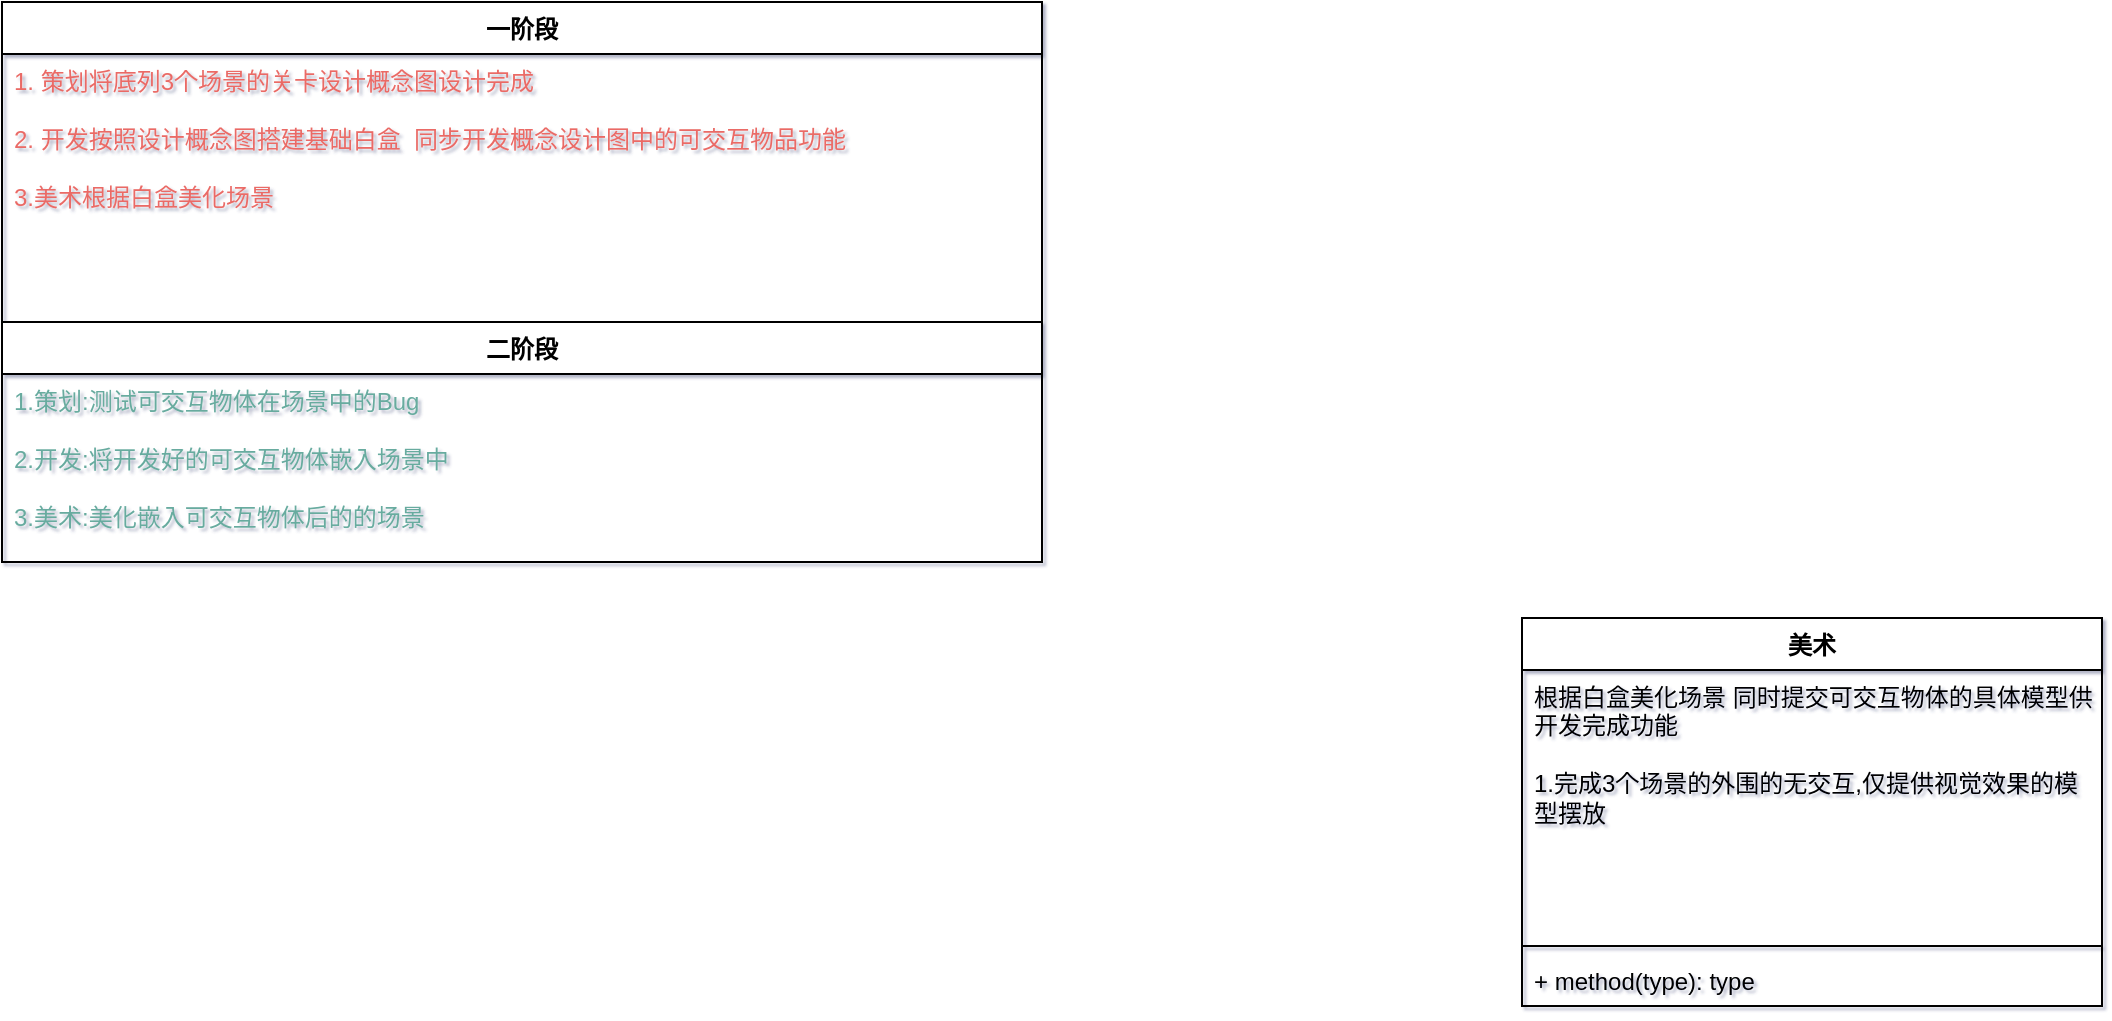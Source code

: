 <mxfile version="26.0.16" pages="4">
  <diagram name="基础分工" id="ZhmZTOrXltv5evSr5LJi">
    <mxGraphModel dx="612" dy="595" grid="1" gridSize="10" guides="1" tooltips="1" connect="1" arrows="1" fold="1" page="0" pageScale="1" pageWidth="827" pageHeight="1169" background="#FFFFFF" math="0" shadow="1">
      <root>
        <mxCell id="0" />
        <mxCell id="1" parent="0" />
        <mxCell id="JS6jaBsfg6c_3Kujoha7-1" value="一阶段" style="swimlane;fontStyle=1;align=center;verticalAlign=top;childLayout=stackLayout;horizontal=1;startSize=26;horizontalStack=0;resizeParent=1;resizeParentMax=0;resizeLast=0;collapsible=1;marginBottom=0;whiteSpace=wrap;html=1;" vertex="1" parent="1">
          <mxGeometry x="590" y="372" width="520" height="160" as="geometry" />
        </mxCell>
        <mxCell id="JS6jaBsfg6c_3Kujoha7-2" value="&lt;font style=&quot;color: rgb(234, 107, 102);&quot;&gt;1.&amp;nbsp;&lt;font style=&quot;color: rgb(234, 107, 102);&quot;&gt;策划&lt;/font&gt;&lt;font style=&quot;color: rgb(234, 107, 102);&quot;&gt;将底列3个场景的关卡设计概念图设计完成&amp;nbsp;&lt;/font&gt;&lt;/font&gt;&lt;div&gt;&lt;font style=&quot;color: rgb(234, 107, 102);&quot;&gt;&lt;br&gt;&lt;/font&gt;&lt;div&gt;&lt;font style=&quot;color: rgb(234, 107, 102);&quot;&gt;2.&amp;nbsp;&lt;font style=&quot;color: rgb(234, 107, 102);&quot;&gt;开发按照设计概念图搭建基础白盒 &lt;span style=&quot;background-color: transparent;&quot;&gt;&amp;nbsp;同步开发概念设计图中的可交互物品功能&lt;/span&gt;&lt;/font&gt;&lt;span style=&quot;background-color: transparent;&quot;&gt;&amp;nbsp;&amp;nbsp;&lt;span style=&quot;white-space: pre;&quot;&gt;&#x9;&lt;/span&gt;&lt;/span&gt;&lt;span style=&quot;background-color: transparent;&quot;&gt;&amp;nbsp;&lt;/span&gt;&lt;/font&gt;&lt;/div&gt;&lt;div&gt;&lt;font style=&quot;color: rgb(234, 107, 102);&quot;&gt;&lt;br&gt;&lt;/font&gt;&lt;/div&gt;&lt;div&gt;&lt;font style=&quot;color: rgb(234, 107, 102);&quot;&gt;3.&lt;font style=&quot;color: rgb(234, 107, 102);&quot;&gt;美术根据白盒美化场景&lt;/font&gt;&amp;nbsp;&amp;nbsp;&lt;/font&gt;&lt;br&gt;&lt;/div&gt;&lt;/div&gt;" style="text;strokeColor=none;fillColor=none;align=left;verticalAlign=top;spacingLeft=4;spacingRight=4;overflow=hidden;rotatable=0;points=[[0,0.5],[1,0.5]];portConstraint=eastwest;whiteSpace=wrap;html=1;" vertex="1" parent="JS6jaBsfg6c_3Kujoha7-1">
          <mxGeometry y="26" width="520" height="134" as="geometry" />
        </mxCell>
        <mxCell id="JS6jaBsfg6c_3Kujoha7-5" value="美术" style="swimlane;fontStyle=1;align=center;verticalAlign=top;childLayout=stackLayout;horizontal=1;startSize=26;horizontalStack=0;resizeParent=1;resizeParentMax=0;resizeLast=0;collapsible=1;marginBottom=0;whiteSpace=wrap;html=1;" vertex="1" parent="1">
          <mxGeometry x="1350" y="680" width="290" height="194" as="geometry" />
        </mxCell>
        <mxCell id="JS6jaBsfg6c_3Kujoha7-6" value="根据白盒美化场景 同时提交可交互物体的具体模型供开发完成功能&lt;div&gt;&lt;br&gt;&lt;/div&gt;&lt;div&gt;1.完成3个场景的外围的无交互,仅提供视觉效果的模型摆放&lt;/div&gt;" style="text;strokeColor=none;fillColor=none;align=left;verticalAlign=top;spacingLeft=4;spacingRight=4;overflow=hidden;rotatable=0;points=[[0,0.5],[1,0.5]];portConstraint=eastwest;whiteSpace=wrap;html=1;" vertex="1" parent="JS6jaBsfg6c_3Kujoha7-5">
          <mxGeometry y="26" width="290" height="134" as="geometry" />
        </mxCell>
        <mxCell id="JS6jaBsfg6c_3Kujoha7-7" value="" style="line;strokeWidth=1;fillColor=none;align=left;verticalAlign=middle;spacingTop=-1;spacingLeft=3;spacingRight=3;rotatable=0;labelPosition=right;points=[];portConstraint=eastwest;strokeColor=inherit;" vertex="1" parent="JS6jaBsfg6c_3Kujoha7-5">
          <mxGeometry y="160" width="290" height="8" as="geometry" />
        </mxCell>
        <mxCell id="JS6jaBsfg6c_3Kujoha7-8" value="+ method(type): type" style="text;strokeColor=none;fillColor=none;align=left;verticalAlign=top;spacingLeft=4;spacingRight=4;overflow=hidden;rotatable=0;points=[[0,0.5],[1,0.5]];portConstraint=eastwest;whiteSpace=wrap;html=1;" vertex="1" parent="JS6jaBsfg6c_3Kujoha7-5">
          <mxGeometry y="168" width="290" height="26" as="geometry" />
        </mxCell>
        <mxCell id="JS6jaBsfg6c_3Kujoha7-9" value="二阶段" style="swimlane;fontStyle=1;align=center;verticalAlign=top;childLayout=stackLayout;horizontal=1;startSize=26;horizontalStack=0;resizeParent=1;resizeParentMax=0;resizeLast=0;collapsible=1;marginBottom=0;whiteSpace=wrap;html=1;" vertex="1" parent="1">
          <mxGeometry x="590" y="532" width="520" height="120" as="geometry" />
        </mxCell>
        <mxCell id="JS6jaBsfg6c_3Kujoha7-10" value="&lt;font style=&quot;color: rgb(103, 171, 159);&quot;&gt;1.策划:测试可交互物体在场景中的Bug&lt;/font&gt;&lt;div&gt;&lt;font style=&quot;color: rgb(103, 171, 159);&quot;&gt;&lt;br&gt;&lt;/font&gt;&lt;/div&gt;&lt;div&gt;&lt;font style=&quot;color: rgb(103, 171, 159);&quot;&gt;2.开发:将开发好的可交互物体嵌入场景中&lt;/font&gt;&lt;/div&gt;&lt;div&gt;&lt;font style=&quot;color: rgb(103, 171, 159);&quot;&gt;&lt;br&gt;&lt;/font&gt;&lt;/div&gt;&lt;div&gt;&lt;font&gt;&lt;font style=&quot;color: rgb(103, 171, 159);&quot;&gt;3.美术:&lt;/font&gt;&lt;span style=&quot;background-color: transparent; color: rgb(51, 51, 255);&quot;&gt;&lt;font style=&quot;color: rgb(103, 171, 159);&quot;&gt;美化嵌入可交互物体后的的场景&lt;/font&gt;&lt;/span&gt;&lt;/font&gt;&lt;/div&gt;" style="text;strokeColor=none;fillColor=none;align=left;verticalAlign=top;spacingLeft=4;spacingRight=4;overflow=hidden;rotatable=0;points=[[0,0.5],[1,0.5]];portConstraint=eastwest;whiteSpace=wrap;html=1;" vertex="1" parent="JS6jaBsfg6c_3Kujoha7-9">
          <mxGeometry y="26" width="520" height="94" as="geometry" />
        </mxCell>
      </root>
    </mxGraphModel>
  </diagram>
  <diagram id="fp0wUfClVPc9PZTUaFif" name="场景1--家--关卡设计图">
    <mxGraphModel dx="1239" dy="493" grid="1" gridSize="10" guides="1" tooltips="1" connect="1" arrows="1" fold="1" page="0" pageScale="1" pageWidth="827" pageHeight="1169" math="0" shadow="0">
      <root>
        <mxCell id="0" />
        <mxCell id="1" parent="0" />
        <mxCell id="oesAaFqMvsoEDFKTNk8T-1" value="玩家出生点" style="whiteSpace=wrap;html=1;aspect=fixed;" vertex="1" parent="1">
          <mxGeometry x="-120" y="150" width="80" height="80" as="geometry" />
        </mxCell>
        <mxCell id="oesAaFqMvsoEDFKTNk8T-2" value="" style="rounded=0;whiteSpace=wrap;html=1;" vertex="1" parent="1">
          <mxGeometry x="-40" y="170" width="420" height="40" as="geometry" />
        </mxCell>
      </root>
    </mxGraphModel>
  </diagram>
  <diagram id="6ZoCyCV714dln7Ors0Cf" name="场景2--实验室--关卡设计图">
    <mxGraphModel dx="1553" dy="913" grid="1" gridSize="10" guides="1" tooltips="1" connect="1" arrows="1" fold="1" page="0" pageScale="1" pageWidth="827" pageHeight="1169" math="0" shadow="0">
      <root>
        <mxCell id="0" />
        <mxCell id="1" parent="0" />
      </root>
    </mxGraphModel>
  </diagram>
  <diagram id="-FcuOUUSJqazGYxgUx47" name="场景3--医院--关卡设计图">
    <mxGraphModel dx="1553" dy="913" grid="1" gridSize="10" guides="1" tooltips="1" connect="1" arrows="1" fold="1" page="0" pageScale="1" pageWidth="827" pageHeight="1169" math="0" shadow="0">
      <root>
        <mxCell id="0" />
        <mxCell id="1" parent="0" />
      </root>
    </mxGraphModel>
  </diagram>
</mxfile>
